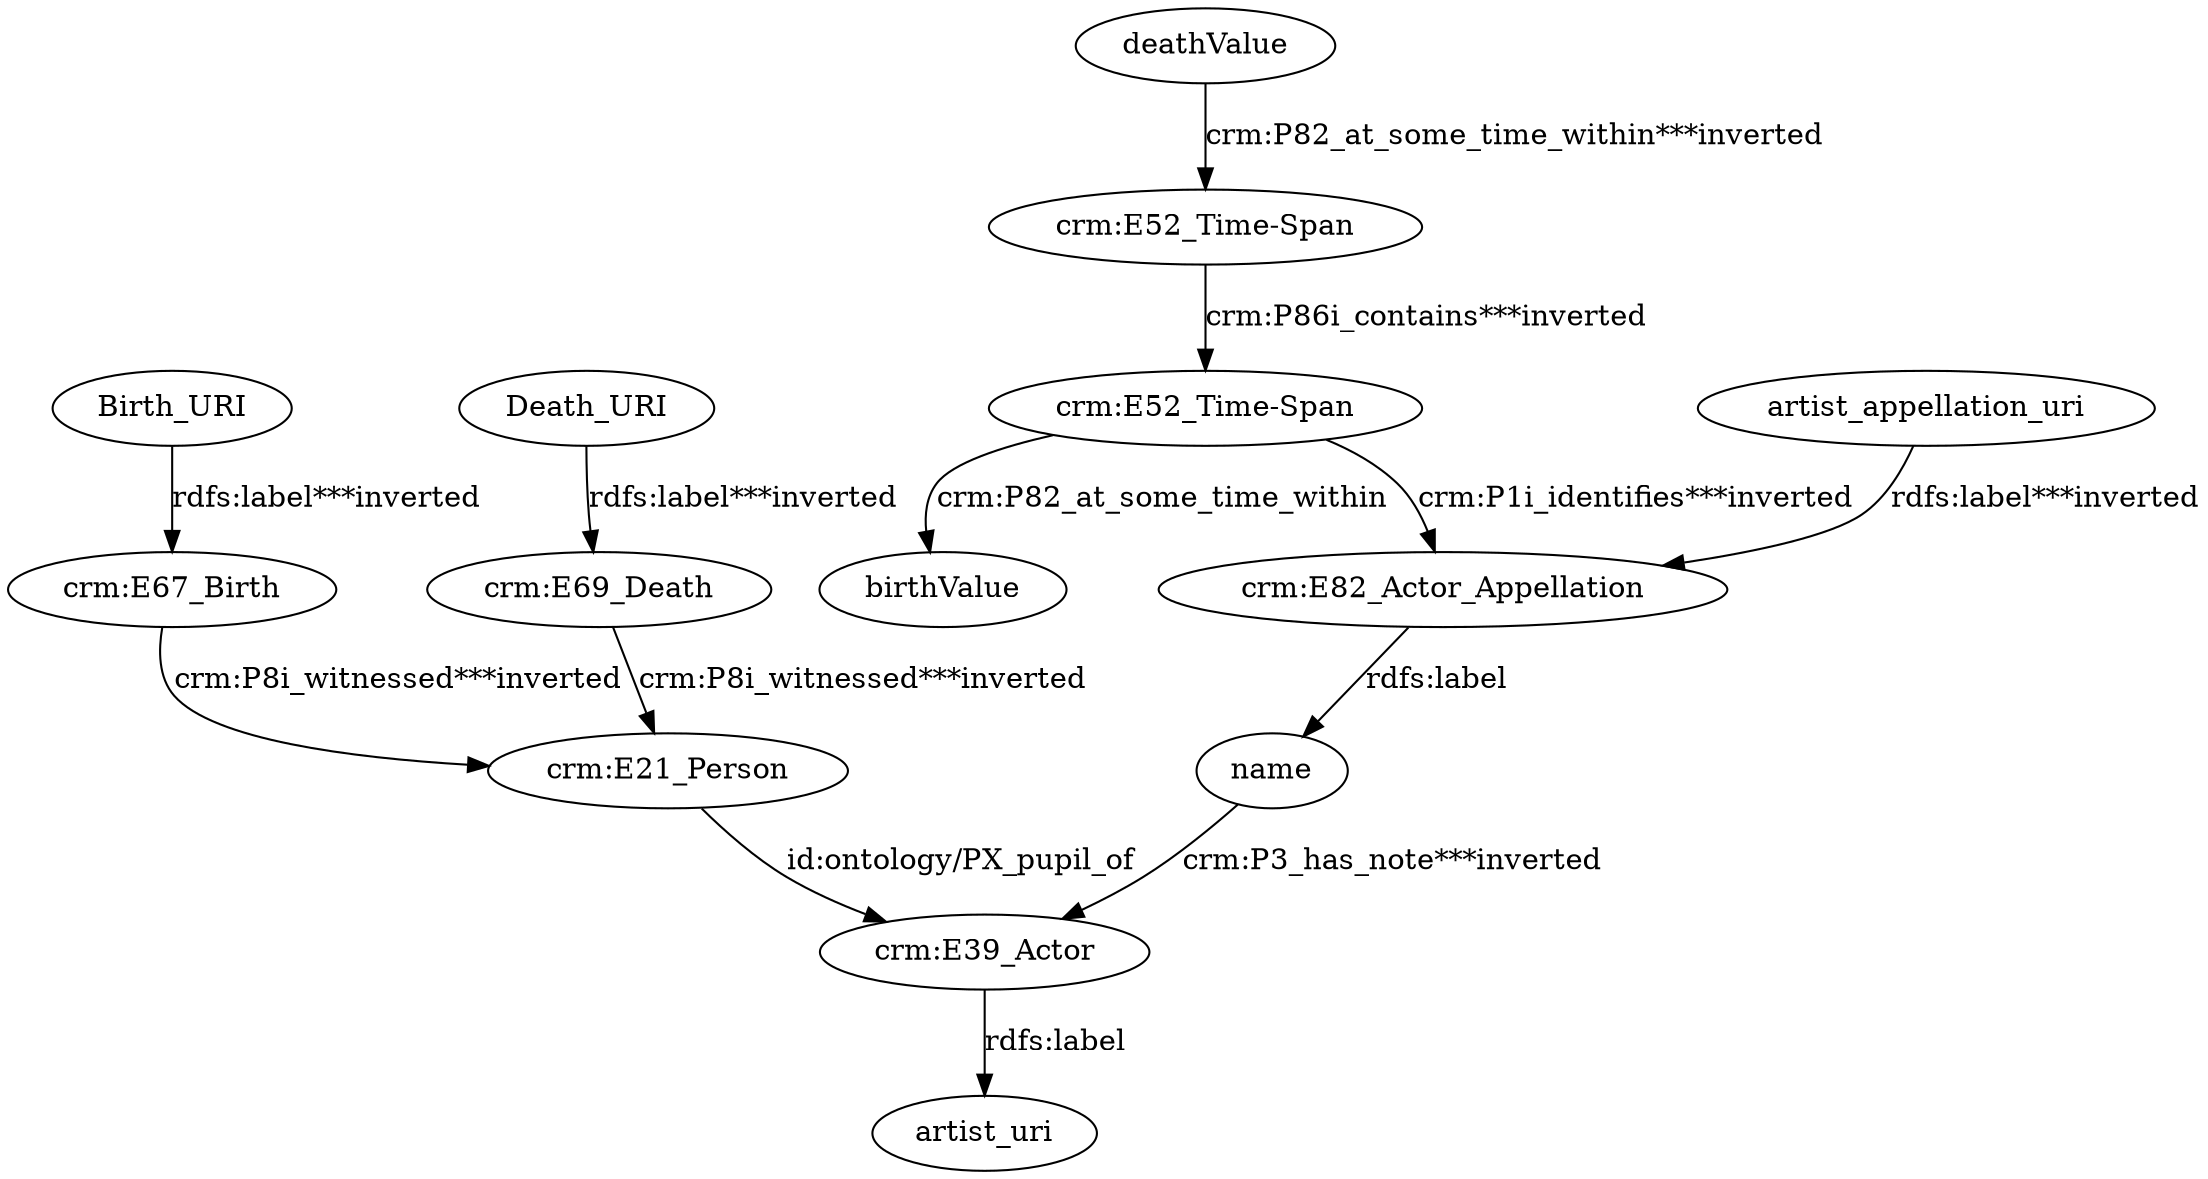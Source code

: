 digraph {
  Birth_URI [type=attribute_name,label=Birth_URI]
  "crm:E67_Birth1" [type=class_uri,label="crm:E67_Birth"]
  Death_URI [type=attribute_name,label=Death_URI]
  "crm:E69_Death1" [type=class_uri,label="crm:E69_Death"]
  artist_appellation_uri [type=attribute_name,label=artist_appellation_uri]
  "crm:E82_Actor_Appellation1" [type=class_uri,label="crm:E82_Actor_Appellation"]
  "crm:E21_Person" [type=class_uri,label="crm:E21_Person"]
  "crm:E39_Actor1" [type=class_uri,label="crm:E39_Actor"]
  artist_uri [type=attribute_name,label=artist_uri]
  "crm:E52_Time-Span1" [type=class_uri,label="crm:E52_Time-Span"]
  birthValue [type=attribute_name,label=birthValue]
  "crm:E52_Time-Span2" [type=class_uri,label="crm:E52_Time-Span"]
  name [type=attribute_name,label=name]
  deathValue [type=attribute_name,label=deathValue]
  Birth_URI -> "crm:E67_Birth1" [type=st_property_uri,label="rdfs:label***inverted"]
  Death_URI -> "crm:E69_Death1" [type=st_property_uri,label="rdfs:label***inverted"]
  artist_appellation_uri -> "crm:E82_Actor_Appellation1" [type=st_property_uri,label="rdfs:label***inverted"]
  "crm:E21_Person" -> "crm:E39_Actor1" [label="id:ontology/PX_pupil_of",type=direct_property_uri]
  "crm:E39_Actor1" -> artist_uri [label="rdfs:label",type=st_property_uri]
  "crm:E52_Time-Span1" -> birthValue [label="crm:P82_at_some_time_within",type=st_property_uri]
  "crm:E52_Time-Span1" -> "crm:E82_Actor_Appellation1" [type=inherited,label="crm:P1i_identifies***inverted"]
  "crm:E52_Time-Span2" -> "crm:E52_Time-Span1" [type=direct_property_uri,label="crm:P86i_contains***inverted"]
  "crm:E67_Birth1" -> "crm:E21_Person" [type=inherited,label="crm:P8i_witnessed***inverted"]
  "crm:E69_Death1" -> "crm:E21_Person" [type=inherited,label="crm:P8i_witnessed***inverted"]
  "crm:E82_Actor_Appellation1" -> name [label="rdfs:label",type=st_property_uri]
  deathValue -> "crm:E52_Time-Span2" [type=st_property_uri,label="crm:P82_at_some_time_within***inverted"]
  name -> "crm:E39_Actor1" [type=st_property_uri,label="crm:P3_has_note***inverted"]
}

